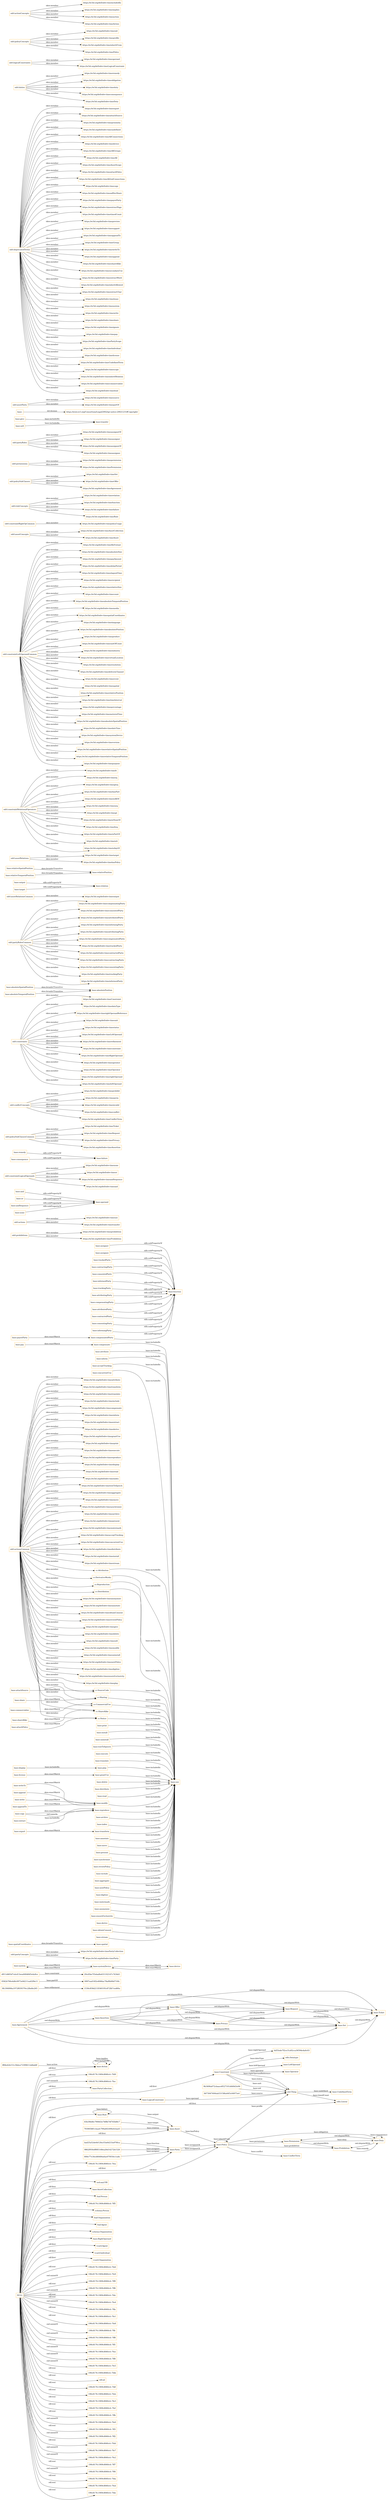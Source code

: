 digraph ar2dtool_diagram { 
rankdir=LR;
size="1501"
node [shape = rectangle, color="orange"]; "base:PartyCollection" "base:Constraint" "xsd:anyURI" "base:Permission" "base:Privacy" "base:Prohibition" "base:Asset" "4d55ede7f2ce31a92cca36594e4a0c03" "base:Rule" "rdfs:Datatype" "base:AssetCollection" "base:Assertion" "base:Agreement" "base:LeftOperand" "base:ConflictTerm" "bad25a52de0d120a1f3a0d233a976fca" "83b39b46c790643e74f8b74f745b8fc7" "foaf:Person" "base:Duty" "base:LogicalConstraint" "1536c858d213f340195c872fb7ced60a" "9862f950eff085148ea26d14272b1526" "base:Set" "ff06e42b151c56dca73399611ddfab8f" "base:Action" "base:Policy" "8fc304084a1972f839379cc2fbd4e265" "schema:Person" "base:Party" "foaf:Organization" "foaf:Agent" "666e77e34cd46484a6ae070f18cc1a4e" "0997ead10f2e4066ac78af0b90d710fc" "base:UndefinedTerm" "schema:Organization" "29cd5be7f3ebaf4e631102147c7434d1" "base:Offer" "base:Operator" "base:Ticket" "0582b790e4d8c0973e94211ea02f9e11" "793905881cbaafc799a602490e0cbad3" "d911d465d7cdcd13eea040d645e4a9ce" "base:RightOperand" "base:Request" "vcard:Agent" "vcard:Individual" "vcard:Organization" ; /*classes style*/
	"base:system" -> "base:systemDevice" [ label = "skos:exactMatch" ];
	"odrl:partyConcepts" -> "https://w3id.org/def/odre-timePartyCollection" [ label = "skos:member" ];
	"odrl:partyConcepts" -> "https://w3id.org/def/odre-timeParty" [ label = "skos:member" ];
	"base:spatialCoordinates" -> "base:spatial" [ label = "skos:broaderTransitive" ];
	"base:pay" -> "base:compensate" [ label = "skos:exactMatch" ];
	"base:compensatedParty" -> "base:function" [ label = "rdfs:subPropertyOf" ];
	"base:attribute" -> "base:use" [ label = "base:includedIn" ];
	"base:assigner" -> "base:function" [ label = "rdfs:subPropertyOf" ];
	"base:inform" -> "base:use" [ label = "base:includedIn" ];
	"base:acceptTracking" -> "base:use" [ label = "base:includedIn" ];
	"odrl:prohibitions" -> "https://w3id.org/def/odre-timeprohibition" [ label = "skos:member" ];
	"odrl:prohibitions" -> "https://w3id.org/def/odre-timeProhibition" [ label = "skos:member" ];
	"base:concurrentUse" -> "base:use" [ label = "base:includedIn" ];
	"base:assignee" -> "base:function" [ label = "rdfs:subPropertyOf" ];
	"cc:Attribution" -> "base:use" [ label = "base:includedIn" ];
	"base:Duty" -> "base:Prohibition" [ label = "owl:disjointWith" ];
	"base:Duty" -> "base:Permission" [ label = "owl:disjointWith" ];
	"base:trackedParty" -> "base:function" [ label = "rdfs:subPropertyOf" ];
	"odrl:actions" -> "https://w3id.org/def/odre-timeuse" [ label = "skos:member" ];
	"odrl:actions" -> "https://w3id.org/def/odre-timetransfer" [ label = "skos:member" ];
	"base:contractingParty" -> "base:function" [ label = "rdfs:subPropertyOf" ];
	"base:print" -> "base:use" [ label = "base:includedIn" ];
	"cc:SourceCode" -> "base:use" [ label = "base:includedIn" ];
	"base:install" -> "base:use" [ label = "base:includedIn" ];
	"base:uninstall" -> "base:use" [ label = "base:includedIn" ];
	"base:textToSpeech" -> "base:use" [ label = "base:includedIn" ];
	"base:execute" -> "base:use" [ label = "base:includedIn" ];
	"base:and" -> "base:operand" [ label = "rdfs:subPropertyOf" ];
	"base:device" -> "base:systemDevice" [ label = "skos:exactMatch" ];
	"odrl:constraintLogicalOperands" -> "https://w3id.org/def/odre-timexone" [ label = "skos:member" ];
	"odrl:constraintLogicalOperands" -> "https://w3id.org/def/odre-timeor" [ label = "skos:member" ];
	"odrl:constraintLogicalOperands" -> "https://w3id.org/def/odre-timeandSequence" [ label = "skos:member" ];
	"odrl:constraintLogicalOperands" -> "https://w3id.org/def/odre-timeand" [ label = "skos:member" ];
	"base:translate" -> "base:use" [ label = "base:includedIn" ];
	"base:play" -> "base:use" [ label = "base:includedIn" ];
	"base:license" -> "base:grantUse" [ label = "skos:exactMatch" ];
	"base:remedy" -> "base:failure" [ label = "rdfs:subPropertyOf" ];
	"odrl:policySubClassesCommon" -> "https://w3id.org/def/odre-timeTicket" [ label = "skos:member" ];
	"odrl:policySubClassesCommon" -> "https://w3id.org/def/odre-timeRequest" [ label = "skos:member" ];
	"odrl:policySubClassesCommon" -> "https://w3id.org/def/odre-timePrivacy" [ label = "skos:member" ];
	"odrl:policySubClassesCommon" -> "https://w3id.org/def/odre-timeAssertion" [ label = "skos:member" ];
	"odrl:conflictConcepts" -> "https://w3id.org/def/odre-timeprohibit" [ label = "skos:member" ];
	"odrl:conflictConcepts" -> "https://w3id.org/def/odre-timeperm" [ label = "skos:member" ];
	"odrl:conflictConcepts" -> "https://w3id.org/def/odre-timeinvalid" [ label = "skos:member" ];
	"odrl:conflictConcepts" -> "https://w3id.org/def/odre-timeconflict" [ label = "skos:member" ];
	"odrl:conflictConcepts" -> "https://w3id.org/def/odre-timeConflictTerm" [ label = "skos:member" ];
	"base:delete" -> "base:use" [ label = "base:includedIn" ];
	"odrl:constraints" -> "https://w3id.org/def/odre-timeConstraint" [ label = "skos:member" ];
	"odrl:constraints" -> "https://w3id.org/def/odre-timedataType" [ label = "skos:member" ];
	"odrl:constraints" -> "https://w3id.org/def/odre-timerightOperandReference" [ label = "skos:member" ];
	"odrl:constraints" -> "https://w3id.org/def/odre-timeunit" [ label = "skos:member" ];
	"odrl:constraints" -> "https://w3id.org/def/odre-timestatus" [ label = "skos:member" ];
	"odrl:constraints" -> "https://w3id.org/def/odre-timeLeftOperand" [ label = "skos:member" ];
	"odrl:constraints" -> "https://w3id.org/def/odre-timerefinement" [ label = "skos:member" ];
	"odrl:constraints" -> "https://w3id.org/def/odre-timeconstraint" [ label = "skos:member" ];
	"odrl:constraints" -> "https://w3id.org/def/odre-timeRightOperand" [ label = "skos:member" ];
	"odrl:constraints" -> "https://w3id.org/def/odre-timeoperator" [ label = "skos:member" ];
	"odrl:constraints" -> "https://w3id.org/def/odre-timeOperator" [ label = "skos:member" ];
	"odrl:constraints" -> "https://w3id.org/def/odre-timerightOperand" [ label = "skos:member" ];
	"odrl:constraints" -> "https://w3id.org/def/odre-timeleftOperand" [ label = "skos:member" ];
	"base:consentedParty" -> "base:function" [ label = "rdfs:subPropertyOf" ];
	"base:absoluteSpatialPosition" -> "base:absolutePosition" [ label = "skos:broaderTransitive" ];
	"odrl:partyRolesCommon" -> "https://w3id.org/def/odre-timecompensatingParty" [ label = "skos:member" ];
	"odrl:partyRolesCommon" -> "https://w3id.org/def/odre-timeconsentedParty" [ label = "skos:member" ];
	"odrl:partyRolesCommon" -> "https://w3id.org/def/odre-timeattributedParty" [ label = "skos:member" ];
	"odrl:partyRolesCommon" -> "https://w3id.org/def/odre-timeinformingParty" [ label = "skos:member" ];
	"odrl:partyRolesCommon" -> "https://w3id.org/def/odre-timeattributingParty" [ label = "skos:member" ];
	"odrl:partyRolesCommon" -> "https://w3id.org/def/odre-timecompensatedParty" [ label = "skos:member" ];
	"odrl:partyRolesCommon" -> "https://w3id.org/def/odre-timetrackedParty" [ label = "skos:member" ];
	"odrl:partyRolesCommon" -> "https://w3id.org/def/odre-timecontractedParty" [ label = "skos:member" ];
	"odrl:partyRolesCommon" -> "https://w3id.org/def/odre-timecontractingParty" [ label = "skos:member" ];
	"odrl:partyRolesCommon" -> "https://w3id.org/def/odre-timeconsentingParty" [ label = "skos:member" ];
	"odrl:partyRolesCommon" -> "https://w3id.org/def/odre-timetrackingParty" [ label = "skos:member" ];
	"odrl:partyRolesCommon" -> "https://w3id.org/def/odre-timeinformedParty" [ label = "skos:member" ];
	"base:distribute" -> "base:use" [ label = "base:includedIn" ];
	"base:read" -> "base:use" [ label = "base:includedIn" ];
	"base:write" -> "base:modify" [ label = "skos:exactMatch" ];
	"base:attachSource" -> "cc:SourceCode" [ label = "skos:exactMatch" ];
	"odrl:assetRelationsCommon" -> "https://w3id.org/def/odre-timeoutput" [ label = "skos:member" ];
	"base:reproduce" -> "base:use" [ label = "base:includedIn" ];
	"base:output" -> "base:relation" [ label = "rdfs:subPropertyOf" ];
	"base:Offer" -> "base:Ticket" [ label = "owl:disjointWith" ];
	"base:Offer" -> "base:Privacy" [ label = "owl:disjointWith" ];
	"base:Offer" -> "base:Request" [ label = "owl:disjointWith" ];
	"base:Offer" -> "base:Set" [ label = "owl:disjointWith" ];
	"base:relativeSpatialPosition" -> "base:relativePosition" [ label = "skos:broaderTransitive" ];
	"odrl:assetRelations" -> "https://w3id.org/def/odre-timetarget" [ label = "skos:member" ];
	"odrl:assetRelations" -> "https://w3id.org/def/odre-timehasPolicy" [ label = "skos:member" ];
	"odrl:constraintRelationalOperators" -> "https://w3id.org/def/odre-timelt" [ label = "skos:member" ];
	"odrl:constraintRelationalOperators" -> "https://w3id.org/def/odre-timeeq" [ label = "skos:member" ];
	"odrl:constraintRelationalOperators" -> "https://w3id.org/def/odre-timegteq" [ label = "skos:member" ];
	"odrl:constraintRelationalOperators" -> "https://w3id.org/def/odre-timehasPart" [ label = "skos:member" ];
	"odrl:constraintRelationalOperators" -> "https://w3id.org/def/odre-timeisAllOf" [ label = "skos:member" ];
	"odrl:constraintRelationalOperators" -> "https://w3id.org/def/odre-timeneq" [ label = "skos:member" ];
	"odrl:constraintRelationalOperators" -> "https://w3id.org/def/odre-timegt" [ label = "skos:member" ];
	"odrl:constraintRelationalOperators" -> "https://w3id.org/def/odre-timeisNoneOf" [ label = "skos:member" ];
	"odrl:constraintRelationalOperators" -> "https://w3id.org/def/odre-timelteq" [ label = "skos:member" ];
	"odrl:constraintRelationalOperators" -> "https://w3id.org/def/odre-timeisPartOf" [ label = "skos:member" ];
	"odrl:constraintRelationalOperators" -> "https://w3id.org/def/odre-timeisA" [ label = "skos:member" ];
	"odrl:constraintRelationalOperators" -> "https://w3id.org/def/odre-timeisAnyOf" [ label = "skos:member" ];
	"base:informedParty" -> "base:function" [ label = "rdfs:subPropertyOf" ];
	"base:compensate" -> "base:use" [ label = "base:includedIn" ];
	"odrl:constraintLeftOperandCommon" -> "https://w3id.org/def/odre-timefileFormat" [ label = "skos:member" ];
	"odrl:constraintLeftOperandCommon" -> "https://w3id.org/def/odre-timeabsoluteSize" [ label = "skos:member" ];
	"odrl:constraintLeftOperandCommon" -> "https://w3id.org/def/odre-timepayAmount" [ label = "skos:member" ];
	"odrl:constraintLeftOperandCommon" -> "https://w3id.org/def/odre-timedelayPeriod" [ label = "skos:member" ];
	"odrl:constraintLeftOperandCommon" -> "https://w3id.org/def/odre-timeelapsedTime" [ label = "skos:member" ];
	"odrl:constraintLeftOperandCommon" -> "https://w3id.org/def/odre-timerecipient" [ label = "skos:member" ];
	"odrl:constraintLeftOperandCommon" -> "https://w3id.org/def/odre-timerelativeSize" [ label = "skos:member" ];
	"odrl:constraintLeftOperandCommon" -> "https://w3id.org/def/odre-timecount" [ label = "skos:member" ];
	"odrl:constraintLeftOperandCommon" -> "https://w3id.org/def/odre-timeabsoluteTemporalPosition" [ label = "skos:member" ];
	"odrl:constraintLeftOperandCommon" -> "https://w3id.org/def/odre-timemedia" [ label = "skos:member" ];
	"odrl:constraintLeftOperandCommon" -> "https://w3id.org/def/odre-timespatialCoordinates" [ label = "skos:member" ];
	"odrl:constraintLeftOperandCommon" -> "https://w3id.org/def/odre-timelanguage" [ label = "skos:member" ];
	"odrl:constraintLeftOperandCommon" -> "https://w3id.org/def/odre-timeabsolutePosition" [ label = "skos:member" ];
	"odrl:constraintLeftOperandCommon" -> "https://w3id.org/def/odre-timeproduct" [ label = "skos:member" ];
	"odrl:constraintLeftOperandCommon" -> "https://w3id.org/def/odre-timeunitOfCount" [ label = "skos:member" ];
	"odrl:constraintLeftOperandCommon" -> "https://w3id.org/def/odre-timeindustry" [ label = "skos:member" ];
	"odrl:constraintLeftOperandCommon" -> "https://w3id.org/def/odre-timevirtualLocation" [ label = "skos:member" ];
	"odrl:constraintLeftOperandCommon" -> "https://w3id.org/def/odre-timeresolution" [ label = "skos:member" ];
	"odrl:constraintLeftOperandCommon" -> "https://w3id.org/def/odre-timedeliveryChannel" [ label = "skos:member" ];
	"odrl:constraintLeftOperandCommon" -> "https://w3id.org/def/odre-timeevent" [ label = "skos:member" ];
	"odrl:constraintLeftOperandCommon" -> "https://w3id.org/def/odre-timespatial" [ label = "skos:member" ];
	"odrl:constraintLeftOperandCommon" -> "https://w3id.org/def/odre-timerelativePosition" [ label = "skos:member" ];
	"odrl:constraintLeftOperandCommon" -> "https://w3id.org/def/odre-timetimeInterval" [ label = "skos:member" ];
	"odrl:constraintLeftOperandCommon" -> "https://w3id.org/def/odre-timepercentage" [ label = "skos:member" ];
	"odrl:constraintLeftOperandCommon" -> "https://w3id.org/def/odre-timemeteredTime" [ label = "skos:member" ];
	"odrl:constraintLeftOperandCommon" -> "https://w3id.org/def/odre-timeabsoluteSpatialPosition" [ label = "skos:member" ];
	"odrl:constraintLeftOperandCommon" -> "https://w3id.org/def/odre-timedateTime" [ label = "skos:member" ];
	"odrl:constraintLeftOperandCommon" -> "https://w3id.org/def/odre-timesystemDevice" [ label = "skos:member" ];
	"odrl:constraintLeftOperandCommon" -> "https://w3id.org/def/odre-timeversion" [ label = "skos:member" ];
	"odrl:constraintLeftOperandCommon" -> "https://w3id.org/def/odre-timerelativeSpatialPosition" [ label = "skos:member" ];
	"odrl:constraintLeftOperandCommon" -> "https://w3id.org/def/odre-timerelativeTemporalPosition" [ label = "skos:member" ];
	"odrl:constraintLeftOperandCommon" -> "https://w3id.org/def/odre-timepurpose" [ label = "skos:member" ];
	"base:Assertion" -> "base:Set" [ label = "owl:disjointWith" ];
	"base:Assertion" -> "base:Request" [ label = "owl:disjointWith" ];
	"base:Assertion" -> "base:Offer" [ label = "owl:disjointWith" ];
	"base:Assertion" -> "base:Privacy" [ label = "owl:disjointWith" ];
	"base:Assertion" -> "base:Ticket" [ label = "owl:disjointWith" ];
	"odrl:assetConcepts" -> "https://w3id.org/def/odre-timeAssetCollection" [ label = "skos:member" ];
	"odrl:assetConcepts" -> "https://w3id.org/def/odre-timeAsset" [ label = "skos:member" ];
	"base:archive" -> "base:use" [ label = "base:includedIn" ];
	"base:share" -> "cc:Sharing" [ label = "skos:exactMatch" ];
	"cc:DerivativeWorks" -> "base:use" [ label = "base:includedIn" ];
	"odrl:constraintRightOpCommon" -> "https://w3id.org/def/odre-timepolicyUsage" [ label = "skos:member" ];
	"cc:CommercialUse" -> "base:use" [ label = "base:includedIn" ];
	"odrl:ruleConcepts" -> "https://w3id.org/def/odre-timerelation" [ label = "skos:member" ];
	"odrl:ruleConcepts" -> "https://w3id.org/def/odre-timefunction" [ label = "skos:member" ];
	"odrl:ruleConcepts" -> "https://w3id.org/def/odre-timefailure" [ label = "skos:member" ];
	"odrl:ruleConcepts" -> "https://w3id.org/def/odre-timeRule" [ label = "skos:member" ];
	"odrl:policySubClasses" -> "https://w3id.org/def/odre-timeSet" [ label = "skos:member" ];
	"odrl:policySubClasses" -> "https://w3id.org/def/odre-timeOffer" [ label = "skos:member" ];
	"odrl:policySubClasses" -> "https://w3id.org/def/odre-timeAgreement" [ label = "skos:member" ];
	"base:index" -> "base:use" [ label = "base:includedIn" ];
	"base:trackingParty" -> "base:function" [ label = "rdfs:subPropertyOf" ];
	"base:transform" -> "base:use" [ label = "base:includedIn" ];
	"base:attributingParty" -> "base:function" [ label = "rdfs:subPropertyOf" ];
	"base:payeeParty" -> "base:compensatedParty" [ label = "skos:exactMatch" ];
	"base:grantUse" -> "base:use" [ label = "base:includedIn" ];
	"odrl:permissions" -> "https://w3id.org/def/odre-timepermission" [ label = "skos:member" ];
	"odrl:permissions" -> "https://w3id.org/def/odre-timePermission" [ label = "skos:member" ];
	"base:systemDevice" -> "base:system" [ label = "skos:exactMatch" ];
	"base:systemDevice" -> "base:device" [ label = "skos:exactMatch" ];
	"cc:Reproduction" -> "base:use" [ label = "base:includedIn" ];
	"odrl:partyRoles" -> "https://w3id.org/def/odre-timeassignerOf" [ label = "skos:member" ];
	"odrl:partyRoles" -> "https://w3id.org/def/odre-timeassigner" [ label = "skos:member" ];
	"odrl:partyRoles" -> "https://w3id.org/def/odre-timeassigneeOf" [ label = "skos:member" ];
	"odrl:partyRoles" -> "https://w3id.org/def/odre-timeassignee" [ label = "skos:member" ];
	"base:give" -> "base:transfer" [ label = "base:includedIn" ];
	"cc:Distribution" -> "base:use" [ label = "base:includedIn" ];
	"base:relativeTemporalPosition" -> "base:relativePosition" [ label = "skos:broaderTransitive" ];
	"base:" -> "https://www.w3.org/Consortium/Legal/2002/ipr-notice-20021231#Copyright/" [ label = "dct:license" ];
	"base:compensatingParty" -> "base:function" [ label = "rdfs:subPropertyOf" ];
	"base:annotate" -> "base:use" [ label = "base:includedIn" ];
	"cc:ShareAlike" -> "base:use" [ label = "base:includedIn" ];
	"base:appendTo" -> "base:modify" [ label = "skos:exactMatch" ];
	"base:move" -> "base:use" [ label = "base:includedIn" ];
	"base:display" -> "base:play" [ label = "base:includedIn" ];
	"base:present" -> "base:use" [ label = "base:includedIn" ];
	"odrl:assetParty" -> "https://w3id.org/def/odre-timesource" [ label = "skos:member" ];
	"odrl:assetParty" -> "https://w3id.org/def/odre-timepartOf" [ label = "skos:member" ];
	"odrl:deprecatedTerms" -> "https://w3id.org/def/odre-timeexport" [ label = "skos:member" ];
	"odrl:deprecatedTerms" -> "https://w3id.org/def/odre-timeattachSource" [ label = "skos:member" ];
	"odrl:deprecatedTerms" -> "https://w3id.org/def/odre-timeproximity" [ label = "skos:member" ];
	"odrl:deprecatedTerms" -> "https://w3id.org/def/odre-timeundefined" [ label = "skos:member" ];
	"odrl:deprecatedTerms" -> "https://w3id.org/def/odre-timeAllConnections" [ label = "skos:member" ];
	"odrl:deprecatedTerms" -> "https://w3id.org/def/odre-timedevice" [ label = "skos:member" ];
	"odrl:deprecatedTerms" -> "https://w3id.org/def/odre-timeAllGroups" [ label = "skos:member" ];
	"odrl:deprecatedTerms" -> "https://w3id.org/def/odre-timeAll" [ label = "skos:member" ];
	"odrl:deprecatedTerms" -> "https://w3id.org/def/odre-timeAssetScope" [ label = "skos:member" ];
	"odrl:deprecatedTerms" -> "https://w3id.org/def/odre-timeattachPolicy" [ label = "skos:member" ];
	"odrl:deprecatedTerms" -> "https://w3id.org/def/odre-timeAll2ndConnections" [ label = "skos:member" ];
	"odrl:deprecatedTerms" -> "https://w3id.org/def/odre-timecopy" [ label = "skos:member" ];
	"odrl:deprecatedTerms" -> "https://w3id.org/def/odre-timeadHocShare" [ label = "skos:member" ];
	"odrl:deprecatedTerms" -> "https://w3id.org/def/odre-timepayeeParty" [ label = "skos:member" ];
	"odrl:deprecatedTerms" -> "https://w3id.org/def/odre-timeextractPage" [ label = "skos:member" ];
	"odrl:deprecatedTerms" -> "https://w3id.org/def/odre-timetimedCount" [ label = "skos:member" ];
	"odrl:deprecatedTerms" -> "https://w3id.org/def/odre-timepreview" [ label = "skos:member" ];
	"odrl:deprecatedTerms" -> "https://w3id.org/def/odre-timesupport" [ label = "skos:member" ];
	"odrl:deprecatedTerms" -> "https://w3id.org/def/odre-timeappendTo" [ label = "skos:member" ];
	"odrl:deprecatedTerms" -> "https://w3id.org/def/odre-timeGroup" [ label = "skos:member" ];
	"odrl:deprecatedTerms" -> "https://w3id.org/def/odre-timewriteTo" [ label = "skos:member" ];
	"odrl:deprecatedTerms" -> "https://w3id.org/def/odre-timeappend" [ label = "skos:member" ];
	"odrl:deprecatedTerms" -> "https://w3id.org/def/odre-timeshareAlike" [ label = "skos:member" ];
	"odrl:deprecatedTerms" -> "https://w3id.org/def/odre-timesecondaryUse" [ label = "skos:member" ];
	"odrl:deprecatedTerms" -> "https://w3id.org/def/odre-timeextractWord" [ label = "skos:member" ];
	"odrl:deprecatedTerms" -> "https://w3id.org/def/odre-timeinheritAllowed" [ label = "skos:member" ];
	"odrl:deprecatedTerms" -> "https://w3id.org/def/odre-timeextractChar" [ label = "skos:member" ];
	"odrl:deprecatedTerms" -> "https://w3id.org/def/odre-timelease" [ label = "skos:member" ];
	"odrl:deprecatedTerms" -> "https://w3id.org/def/odre-timesystem" [ label = "skos:member" ];
	"odrl:deprecatedTerms" -> "https://w3id.org/def/odre-timewrite" [ label = "skos:member" ];
	"odrl:deprecatedTerms" -> "https://w3id.org/def/odre-timeshare" [ label = "skos:member" ];
	"odrl:deprecatedTerms" -> "https://w3id.org/def/odre-timeignore" [ label = "skos:member" ];
	"odrl:deprecatedTerms" -> "https://w3id.org/def/odre-timepay" [ label = "skos:member" ];
	"odrl:deprecatedTerms" -> "https://w3id.org/def/odre-timePartyScope" [ label = "skos:member" ];
	"odrl:deprecatedTerms" -> "https://w3id.org/def/odre-timeIndividual" [ label = "skos:member" ];
	"odrl:deprecatedTerms" -> "https://w3id.org/def/odre-timelicense" [ label = "skos:member" ];
	"odrl:deprecatedTerms" -> "https://w3id.org/def/odre-timeUndefinedTerm" [ label = "skos:member" ];
	"odrl:deprecatedTerms" -> "https://w3id.org/def/odre-timescope" [ label = "skos:member" ];
	"odrl:deprecatedTerms" -> "https://w3id.org/def/odre-timeinheritRelation" [ label = "skos:member" ];
	"odrl:deprecatedTerms" -> "https://w3id.org/def/odre-timecommercialize" [ label = "skos:member" ];
	"odrl:deprecatedTerms" -> "https://w3id.org/def/odre-timelend" [ label = "skos:member" ];
	"base:synchronize" -> "base:use" [ label = "base:includedIn" ];
	"base:modify" -> "base:use" [ label = "base:includedIn" ];
	"base:reviewPolicy" -> "base:use" [ label = "base:includedIn" ];
	"base:or" -> "base:operand" [ label = "rdfs:subPropertyOf" ];
	"cc:Notice" -> "base:use" [ label = "base:includedIn" ];
	"base:include" -> "base:use" [ label = "base:includedIn" ];
	"base:Privacy" -> "base:Ticket" [ label = "owl:disjointWith" ];
	"base:Privacy" -> "base:Request" [ label = "owl:disjointWith" ];
	"base:Privacy" -> "base:Set" [ label = "owl:disjointWith" ];
	"odrl:duties" -> "https://w3id.org/def/odre-timeremedy" [ label = "skos:member" ];
	"odrl:duties" -> "https://w3id.org/def/odre-timeobligation" [ label = "skos:member" ];
	"odrl:duties" -> "https://w3id.org/def/odre-timeduty" [ label = "skos:member" ];
	"odrl:duties" -> "https://w3id.org/def/odre-timeconsequence" [ label = "skos:member" ];
	"odrl:duties" -> "https://w3id.org/def/odre-timeDuty" [ label = "skos:member" ];
	"base:absoluteTemporalPosition" -> "base:absolutePosition" [ label = "skos:broaderTransitive" ];
	"base:aggregate" -> "base:use" [ label = "base:includedIn" ];
	"odrl:logicalConstraints" -> "https://w3id.org/def/odre-timeoperand" [ label = "skos:member" ];
	"odrl:logicalConstraints" -> "https://w3id.org/def/odre-timeLogicalConstraint" [ label = "skos:member" ];
	"base:Set" -> "base:Ticket" [ label = "owl:disjointWith" ];
	"base:writeTo" -> "base:modify" [ label = "skos:exactMatch" ];
	"base:attributedParty" -> "base:function" [ label = "rdfs:subPropertyOf" ];
	"base:andSequence" -> "base:operand" [ label = "rdfs:subPropertyOf" ];
	"odrl:actionsCommon" -> "https://w3id.org/def/odre-timeanonymize" [ label = "skos:member" ];
	"odrl:actionsCommon" -> "cc:DerivativeWorks" [ label = "skos:member" ];
	"odrl:actionsCommon" -> "https://w3id.org/def/odre-timeannotate" [ label = "skos:member" ];
	"odrl:actionsCommon" -> "https://w3id.org/def/odre-timeobtainConsent" [ label = "skos:member" ];
	"odrl:actionsCommon" -> "cc:Sharing" [ label = "skos:member" ];
	"odrl:actionsCommon" -> "cc:Notice" [ label = "skos:member" ];
	"odrl:actionsCommon" -> "https://w3id.org/def/odre-timereviewPolicy" [ label = "skos:member" ];
	"odrl:actionsCommon" -> "cc:Distribution" [ label = "skos:member" ];
	"odrl:actionsCommon" -> "https://w3id.org/def/odre-timegive" [ label = "skos:member" ];
	"odrl:actionsCommon" -> "https://w3id.org/def/odre-timedelete" [ label = "skos:member" ];
	"odrl:actionsCommon" -> "https://w3id.org/def/odre-timesell" [ label = "skos:member" ];
	"odrl:actionsCommon" -> "https://w3id.org/def/odre-timemodify" [ label = "skos:member" ];
	"odrl:actionsCommon" -> "https://w3id.org/def/odre-timeuninstall" [ label = "skos:member" ];
	"odrl:actionsCommon" -> "cc:SourceCode" [ label = "skos:member" ];
	"odrl:actionsCommon" -> "https://w3id.org/def/odre-timenextPolicy" [ label = "skos:member" ];
	"odrl:actionsCommon" -> "https://w3id.org/def/odre-timedigitize" [ label = "skos:member" ];
	"odrl:actionsCommon" -> "https://w3id.org/def/odre-timeensureExclusivity" [ label = "skos:member" ];
	"odrl:actionsCommon" -> "https://w3id.org/def/odre-timeplay" [ label = "skos:member" ];
	"odrl:actionsCommon" -> "https://w3id.org/def/odre-timeattribute" [ label = "skos:member" ];
	"odrl:actionsCommon" -> "https://w3id.org/def/odre-timetransform" [ label = "skos:member" ];
	"odrl:actionsCommon" -> "https://w3id.org/def/odre-timetranslate" [ label = "skos:member" ];
	"odrl:actionsCommon" -> "https://w3id.org/def/odre-timeinclude" [ label = "skos:member" ];
	"odrl:actionsCommon" -> "cc:Attribution" [ label = "skos:member" ];
	"odrl:actionsCommon" -> "https://w3id.org/def/odre-timecompensate" [ label = "skos:member" ];
	"odrl:actionsCommon" -> "https://w3id.org/def/odre-timeinform" [ label = "skos:member" ];
	"odrl:actionsCommon" -> "cc:Reproduction" [ label = "skos:member" ];
	"odrl:actionsCommon" -> "https://w3id.org/def/odre-timeextract" [ label = "skos:member" ];
	"odrl:actionsCommon" -> "https://w3id.org/def/odre-timederive" [ label = "skos:member" ];
	"odrl:actionsCommon" -> "https://w3id.org/def/odre-timegrantUse" [ label = "skos:member" ];
	"odrl:actionsCommon" -> "cc:CommercialUse" [ label = "skos:member" ];
	"odrl:actionsCommon" -> "https://w3id.org/def/odre-timeprint" [ label = "skos:member" ];
	"odrl:actionsCommon" -> "https://w3id.org/def/odre-timeexecute" [ label = "skos:member" ];
	"odrl:actionsCommon" -> "https://w3id.org/def/odre-timereproduce" [ label = "skos:member" ];
	"odrl:actionsCommon" -> "https://w3id.org/def/odre-timedisplay" [ label = "skos:member" ];
	"odrl:actionsCommon" -> "https://w3id.org/def/odre-timeread" [ label = "skos:member" ];
	"odrl:actionsCommon" -> "https://w3id.org/def/odre-timeindex" [ label = "skos:member" ];
	"odrl:actionsCommon" -> "https://w3id.org/def/odre-timetextToSpeech" [ label = "skos:member" ];
	"odrl:actionsCommon" -> "https://w3id.org/def/odre-timeaggregate" [ label = "skos:member" ];
	"odrl:actionsCommon" -> "https://w3id.org/def/odre-timemove" [ label = "skos:member" ];
	"odrl:actionsCommon" -> "https://w3id.org/def/odre-timesynchronize" [ label = "skos:member" ];
	"odrl:actionsCommon" -> "https://w3id.org/def/odre-timearchive" [ label = "skos:member" ];
	"odrl:actionsCommon" -> "cc:ShareAlike" [ label = "skos:member" ];
	"odrl:actionsCommon" -> "https://w3id.org/def/odre-timepresent" [ label = "skos:member" ];
	"odrl:actionsCommon" -> "https://w3id.org/def/odre-timewatermark" [ label = "skos:member" ];
	"odrl:actionsCommon" -> "https://w3id.org/def/odre-timeacceptTracking" [ label = "skos:member" ];
	"odrl:actionsCommon" -> "https://w3id.org/def/odre-timeconcurrentUse" [ label = "skos:member" ];
	"odrl:actionsCommon" -> "https://w3id.org/def/odre-timedistribute" [ label = "skos:member" ];
	"odrl:actionsCommon" -> "https://w3id.org/def/odre-timeinstall" [ label = "skos:member" ];
	"odrl:actionsCommon" -> "https://w3id.org/def/odre-timestream" [ label = "skos:member" ];
	"base:nextPolicy" -> "base:use" [ label = "base:includedIn" ];
	"base:Request" -> "base:Set" [ label = "owl:disjointWith" ];
	"base:Request" -> "base:Ticket" [ label = "owl:disjointWith" ];
	"base:Permission" -> "base:Prohibition" [ label = "owl:disjointWith" ];
	"base:export" -> "base:transform" [ label = "skos:exactMatch" ];
	"NULL" -> "foaf:Person" [ label = "rdf:first" ];
	"NULL" -> "190c8176:1909c8060c4:-7fe6" [ label = "rdf:rest" ];
	"NULL" -> "foaf:Organization" [ label = "rdf:first" ];
	"NULL" -> "190c8176:1909c8060c4:-7fe9" [ label = "owl:unionOf" ];
	"NULL" -> "vcard:Individual" [ label = "rdf:first" ];
	"NULL" -> "190c8176:1909c8060c4:-7ff9" [ label = "rdf:rest" ];
	"NULL" -> "base:Constraint" [ label = "rdf:first" ];
	"NULL" -> "190c8176:1909c8060c4:-7ff6" [ label = "owl:unionOf" ];
	"NULL" -> "190c8176:1909c8060c4:-7fdc" [ label = "rdf:rest" ];
	"NULL" -> "base:PartyCollection" [ label = "rdf:first" ];
	"NULL" -> "schema:Organization" [ label = "rdf:first" ];
	"NULL" -> "xsd:anyURI" [ label = "rdf:first" ];
	"NULL" -> "190c8176:1909c8060c4:-7fe4" [ label = "rdf:rest" ];
	"NULL" -> "190c8176:1909c8060c4:-7ffa" [ label = "owl:unionOf" ];
	"NULL" -> "190c8176:1909c8060c4:-7fe1" [ label = "rdf:rest" ];
	"NULL" -> "schema:Person" [ label = "rdf:first" ];
	"NULL" -> "190c8176:1909c8060c4:-7fe8" [ label = "rdf:rest" ];
	"NULL" -> "foaf:Agent" [ label = "rdf:first" ];
	"NULL" -> "190c8176:1909c8060c4:-7ffc" [ label = "owl:unionOf" ];
	"NULL" -> "190c8176:1909c8060c4:-7ff8" [ label = "owl:unionOf" ];
	"NULL" -> "190c8176:1909c8060c4:-7ff1" [ label = "rdf:rest" ];
	"NULL" -> "base:LogicalConstraint" [ label = "rdf:first" ];
	"NULL" -> "190c8176:1909c8060c4:-7fee" [ label = "owl:unionOf" ];
	"NULL" -> "base:Policy" [ label = "rdf:first" ];
	"NULL" -> "190c8176:1909c8060c4:-7ff0" [ label = "owl:unionOf" ];
	"NULL" -> "190c8176:1909c8060c4:-7fe5" [ label = "owl:unionOf" ];
	"NULL" -> "190c8176:1909c8060c4:-7fdb" [ label = "rdf:rest" ];
	"NULL" -> "rdf:nil" [ label = "rdf:rest" ];
	"NULL" -> "base:RightOperand" [ label = "rdf:first" ];
	"NULL" -> "190c8176:1909c8060c4:-7fdf" [ label = "rdf:rest" ];
	"NULL" -> "190c8176:1909c8060c4:-7feb" [ label = "rdf:rest" ];
	"NULL" -> "190c8176:1909c8060c4:-7fe3" [ label = "rdf:rest" ];
	"NULL" -> "rdfs:Literal" [ label = "rdf:first" ];
	"NULL" -> "vcard:Agent" [ label = "rdf:first" ];
	"NULL" -> "base:Action" [ label = "rdf:first" ];
	"NULL" -> "190c8176:1909c8060c4:-7fef" [ label = "rdf:rest" ];
	"NULL" -> "190c8176:1909c8060c4:-7ffb" [ label = "rdf:rest" ];
	"NULL" -> "190c8176:1909c8060c4:-7fe0" [ label = "owl:unionOf" ];
	"NULL" -> "190c8176:1909c8060c4:-7ff3" [ label = "rdf:rest" ];
	"NULL" -> "190c8176:1909c8060c4:-7ff2" [ label = "owl:unionOf" ];
	"NULL" -> "190c8176:1909c8060c4:-7fdd" [ label = "rdf:rest" ];
	"NULL" -> "190c8176:1909c8060c4:-7fe7" [ label = "owl:unionOf" ];
	"NULL" -> "190c8176:1909c8060c4:-7fe2" [ label = "owl:unionOf" ];
	"NULL" -> "base:Party" [ label = "rdf:first" ];
	"NULL" -> "190c8176:1909c8060c4:-7ff7" [ label = "rdf:rest" ];
	"NULL" -> "190c8176:1909c8060c4:-7ff4" [ label = "owl:unionOf" ];
	"NULL" -> "190c8176:1909c8060c4:-7fda" [ label = "rdf:rest" ];
	"NULL" -> "base:Rule" [ label = "rdf:first" ];
	"NULL" -> "190c8176:1909c8060c4:-7fed" [ label = "rdf:rest" ];
	"NULL" -> "base:AssetCollection" [ label = "rdf:first" ];
	"NULL" -> "190c8176:1909c8060c4:-7fde" [ label = "rdf:rest" ];
	"NULL" -> "190c8176:1909c8060c4:-7fd9" [ label = "rdf:rest" ];
	"NULL" -> "base:Asset" [ label = "rdf:first" ];
	"NULL" -> "190c8176:1909c8060c4:-7fec" [ label = "owl:unionOf" ];
	"NULL" -> "190c8176:1909c8060c4:-7fea" [ label = "rdf:rest" ];
	"NULL" -> "vcard:Organization" [ label = "rdf:first" ];
	"NULL" -> "190c8176:1909c8060c4:-7ff5" [ label = "rdf:rest" ];
	"base:consequence" -> "base:failure" [ label = "rdfs:subPropertyOf" ];
	"base:xone" -> "base:operand" [ label = "rdfs:subPropertyOf" ];
	"base:digitize" -> "base:use" [ label = "base:includedIn" ];
	"base:commercialize" -> "cc:CommercialUse" [ label = "skos:exactMatch" ];
	"odrl:policyConcepts" -> "https://w3id.org/def/odre-timeuid" [ label = "skos:member" ];
	"odrl:policyConcepts" -> "https://w3id.org/def/odre-timeprofile" [ label = "skos:member" ];
	"odrl:policyConcepts" -> "https://w3id.org/def/odre-timeinheritFrom" [ label = "skos:member" ];
	"odrl:policyConcepts" -> "https://w3id.org/def/odre-timePolicy" [ label = "skos:member" ];
	"base:Agreement" -> "base:Ticket" [ label = "owl:disjointWith" ];
	"base:Agreement" -> "base:Set" [ label = "owl:disjointWith" ];
	"base:Agreement" -> "base:Offer" [ label = "owl:disjointWith" ];
	"base:Agreement" -> "base:Request" [ label = "owl:disjointWith" ];
	"base:Agreement" -> "base:Assertion" [ label = "owl:disjointWith" ];
	"base:Agreement" -> "base:Privacy" [ label = "owl:disjointWith" ];
	"base:watermark" -> "base:use" [ label = "base:includedIn" ];
	"base:target" -> "base:relation" [ label = "rdfs:subPropertyOf" ];
	"base:contractedParty" -> "base:function" [ label = "rdfs:subPropertyOf" ];
	"base:consentingParty" -> "base:function" [ label = "rdfs:subPropertyOf" ];
	"base:anonymize" -> "base:use" [ label = "base:includedIn" ];
	"base:informingParty" -> "base:function" [ label = "rdfs:subPropertyOf" ];
	"base:ensureExclusivity" -> "base:use" [ label = "base:includedIn" ];
	"base:copy" -> "base:reproduce" [ label = "skos:exactMatch" ];
	"base:copy" -> "base:reproduce" [ label = "owl:sameAs" ];
	"cc:Sharing" -> "base:use" [ label = "base:includedIn" ];
	"base:shareAlike" -> "cc:ShareAlike" [ label = "skos:exactMatch" ];
	"base:derive" -> "base:use" [ label = "base:includedIn" ];
	"base:attachPolicy" -> "cc:Notice" [ label = "skos:exactMatch" ];
	"odrl:actionConcepts" -> "https://w3id.org/def/odre-timeincludedIn" [ label = "skos:member" ];
	"odrl:actionConcepts" -> "https://w3id.org/def/odre-timeimplies" [ label = "skos:member" ];
	"odrl:actionConcepts" -> "https://w3id.org/def/odre-timeaction" [ label = "skos:member" ];
	"odrl:actionConcepts" -> "https://w3id.org/def/odre-timeAction" [ label = "skos:member" ];
	"base:extract" -> "base:reproduce" [ label = "base:includedIn" ];
	"base:obtainConsent" -> "base:use" [ label = "base:includedIn" ];
	"base:sell" -> "base:transfer" [ label = "base:includedIn" ];
	"base:stream" -> "base:use" [ label = "base:includedIn" ];
	"base:append" -> "base:modify" [ label = "skos:exactMatch" ];
	"9862f950eff085148ea26d14272b1526" -> "base:Party" [ label = "base:assignee" ];
	"owl:Thing" -> "base:UndefinedTerm" [ label = "base:undefined" ];
	"9b3406a072cbaace8527101d440d3e94" -> "owl:Thing" [ label = "base:uid" ];
	"base:Rule" -> "base:Rule" [ label = "base:failure" ];
	"base:LogicalConstraint" -> "owl:Thing" [ label = "base:operand" ];
	"base:Rule" -> "base:Asset" [ label = "base:output" ];
	"base:Constraint" -> "owl:Thing" [ label = "base:unit" ];
	"owl:Thing" -> "rdfs:Literal" [ label = "base:timedCount" ];
	"base:Constraint" -> "base:LeftOperand" [ label = "base:leftOperand" ];
	"bad25a52de0d120a1f3a0d233a976fca" -> "base:Party" [ label = "base:function" ];
	"d911d465d7cdcd13eea040d645e4a9ce" -> "29cd5be7f3ebaf4e631102147c7434d1" [ label = "base:constraint" ];
	"base:Prohibition" -> "base:Duty" [ label = "base:remedy" ];
	"793905881cbaafc799a602490e0cbad3" -> "base:Asset" [ label = "base:relation" ];
	"base:Policy" -> "base:Duty" [ label = "base:obligation" ];
	"base:Constraint" -> "rdfs:Datatype" [ label = "base:dataType" ];
	"base:Party" -> "base:Policy" [ label = "base:assignerOf" ];
	"base:Policy" -> "owl:Thing" [ label = "base:profile" ];
	"base:Policy" -> "base:Policy" [ label = "base:inheritFrom" ];
	"base:Constraint" -> "base:Operator" [ label = "base:operator" ];
	"base:Asset" -> "base:Policy" [ label = "base:hasPolicy" ];
	"base:Duty" -> "base:Duty" [ label = "base:consequence" ];
	"base:Constraint" -> "owl:Thing" [ label = "base:rightOperandReference" ];
	"0582b790e4d8c0973e94211ea02f9e11" -> "0997ead10f2e4066ac78af0b90d710fc" [ label = "base:partOf" ];
	"ff06e42b151c56dca73399611ddfab8f" -> "base:Action" [ label = "base:action" ];
	"84730474f44ab53158fa44f3c04973e4" -> "owl:Thing" [ label = "base:source" ];
	"base:Action" -> "base:Action" [ label = "base:includedIn" ];
	"base:Constraint" -> "4d55ede7f2ce31a92cca36594e4a0c03" [ label = "base:rightOperand" ];
	"base:Policy" -> "base:Permission" [ label = "base:permission" ];
	"base:Action" -> "base:Action" [ label = "base:implies" ];
	"base:Party" -> "base:Policy" [ label = "base:assigneeOf" ];
	"83b39b46c790643e74f8b74f745b8fc7" -> "base:Asset" [ label = "base:target" ];
	"base:Permission" -> "base:Duty" [ label = "base:duty" ];
	"base:Policy" -> "base:ConflictTerm" [ label = "base:conflict" ];
	"666e77e34cd46484a6ae070f18cc1a4e" -> "base:Party" [ label = "base:assigner" ];
	"base:Policy" -> "base:Prohibition" [ label = "base:prohibition" ];
	"8fc304084a1972f839379cc2fbd4e265" -> "1536c858d213f340195c872fb7ced60a" [ label = "base:refinement" ];
	"base:Constraint" -> "owl:Thing" [ label = "base:status" ];

}
